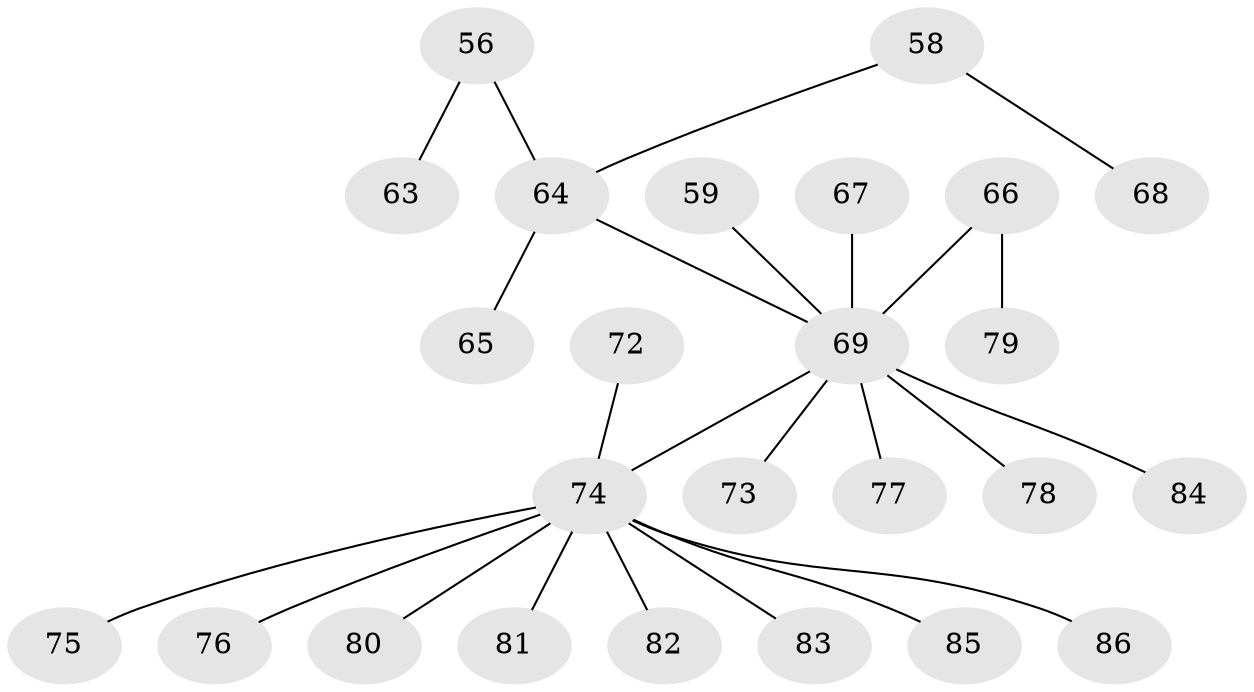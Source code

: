 // original degree distribution, {6: 0.023255813953488372, 9: 0.011627906976744186, 2: 0.20930232558139536, 3: 0.13953488372093023, 5: 0.03488372093023256, 4: 0.046511627906976744, 1: 0.5348837209302325}
// Generated by graph-tools (version 1.1) at 2025/56/03/04/25 21:56:45]
// undirected, 25 vertices, 24 edges
graph export_dot {
graph [start="1"]
  node [color=gray90,style=filled];
  56;
  58 [super="+46"];
  59 [super="+37+44"];
  63;
  64 [super="+52+53"];
  65;
  66;
  67 [super="+51"];
  68;
  69 [super="+18+49+55"];
  72;
  73;
  74 [super="+54+70+60+50+61+57+62+71"];
  75;
  76;
  77;
  78;
  79;
  80 [super="+22"];
  81;
  82;
  83;
  84;
  85;
  86;
  56 -- 63;
  56 -- 64;
  58 -- 68;
  58 -- 64;
  59 -- 69;
  64 -- 65;
  64 -- 69;
  66 -- 79;
  66 -- 69;
  67 -- 69;
  69 -- 73;
  69 -- 77;
  69 -- 78;
  69 -- 84;
  69 -- 74;
  72 -- 74;
  74 -- 75;
  74 -- 76;
  74 -- 80;
  74 -- 81;
  74 -- 82;
  74 -- 83;
  74 -- 85;
  74 -- 86;
}
